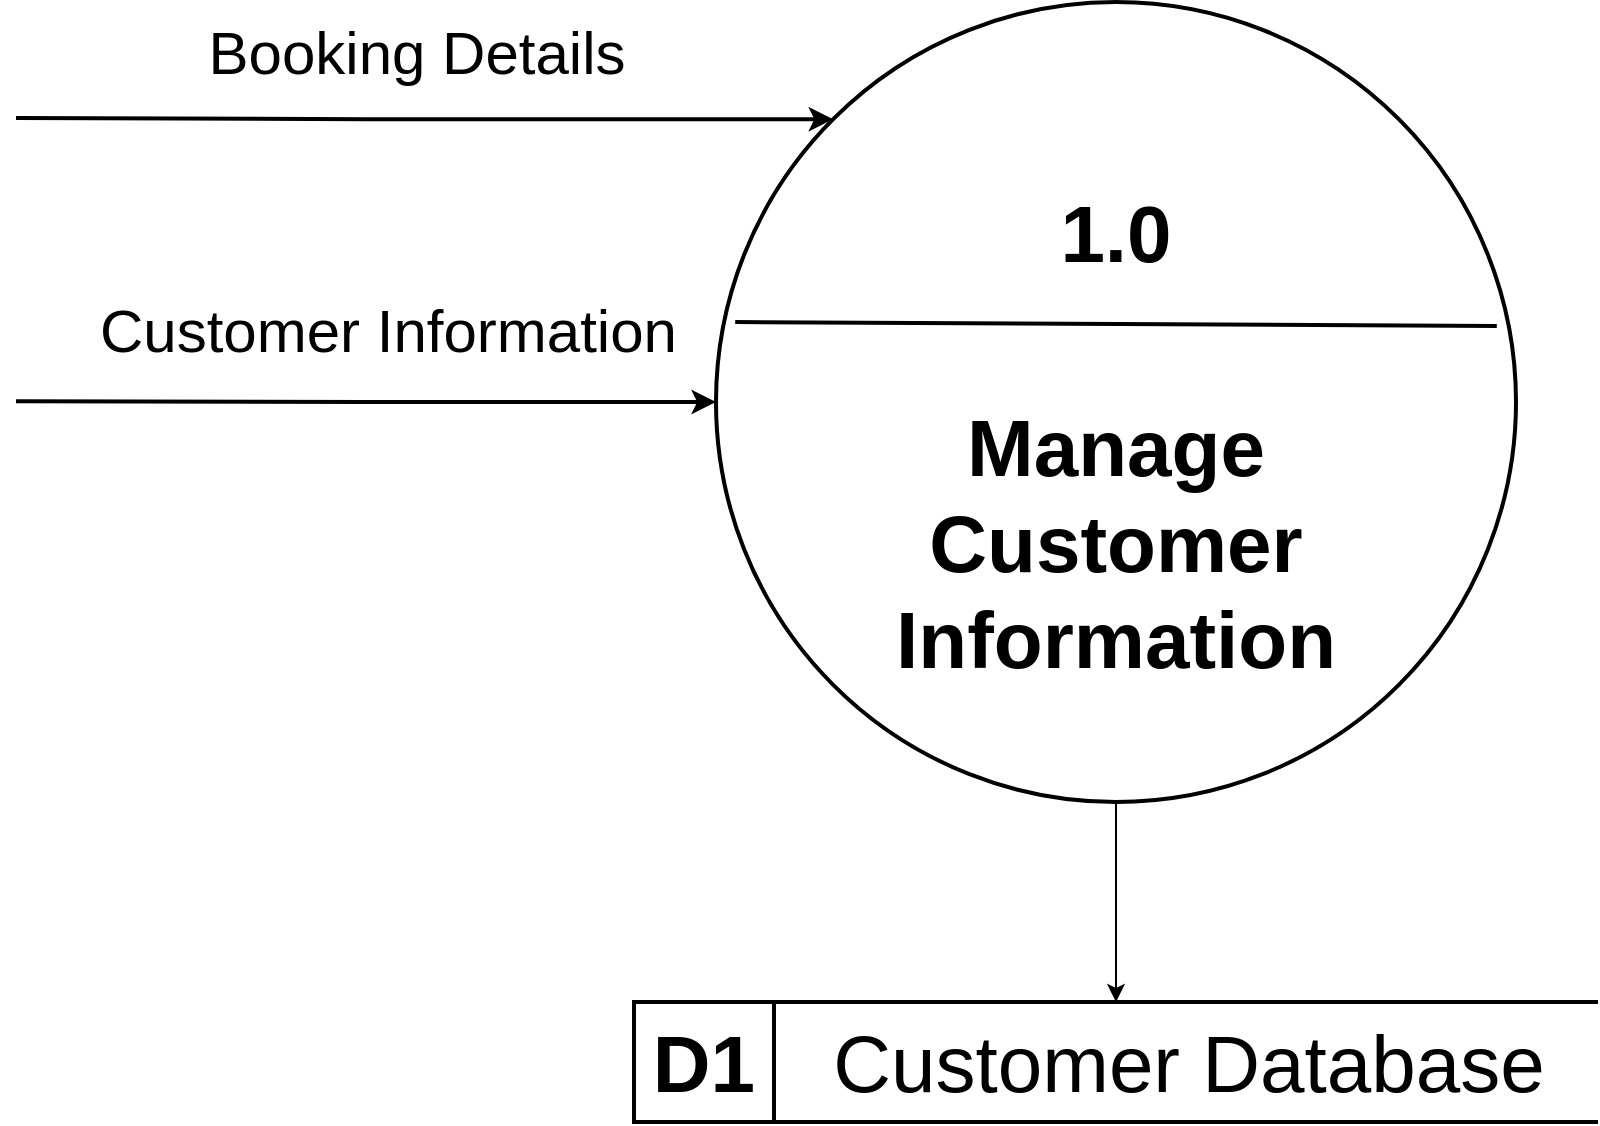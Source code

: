 <mxfile version="28.0.7">
  <diagram name="Page-1" id="x8abovbsH2CYleBulm1z">
    <mxGraphModel dx="1553" dy="972" grid="1" gridSize="10" guides="1" tooltips="1" connect="1" arrows="1" fold="1" page="1" pageScale="1" pageWidth="1400" pageHeight="850" math="0" shadow="0">
      <root>
        <mxCell id="0" />
        <mxCell id="1" parent="0" />
        <mxCell id="juGbRBueOJN0DVUIq-nO-7" style="edgeStyle=orthogonalEdgeStyle;rounded=0;orthogonalLoop=1;jettySize=auto;html=1;exitX=0;exitY=0;exitDx=0;exitDy=0;endArrow=none;endFill=0;startArrow=classic;startFill=1;strokeWidth=2;" edge="1" parent="1" source="juGbRBueOJN0DVUIq-nO-2">
          <mxGeometry relative="1" as="geometry">
            <mxPoint x="150" y="248" as="targetPoint" />
          </mxGeometry>
        </mxCell>
        <mxCell id="juGbRBueOJN0DVUIq-nO-10" style="edgeStyle=orthogonalEdgeStyle;rounded=0;orthogonalLoop=1;jettySize=auto;html=1;exitX=0;exitY=0.5;exitDx=0;exitDy=0;endArrow=none;endFill=0;startArrow=classic;startFill=1;strokeWidth=2;" edge="1" parent="1" source="juGbRBueOJN0DVUIq-nO-2">
          <mxGeometry relative="1" as="geometry">
            <mxPoint x="150" y="389.667" as="targetPoint" />
          </mxGeometry>
        </mxCell>
        <mxCell id="juGbRBueOJN0DVUIq-nO-15" style="edgeStyle=orthogonalEdgeStyle;rounded=0;orthogonalLoop=1;jettySize=auto;html=1;entryX=0;entryY=0.5;entryDx=0;entryDy=0;" edge="1" parent="1" source="juGbRBueOJN0DVUIq-nO-2" target="juGbRBueOJN0DVUIq-nO-13">
          <mxGeometry relative="1" as="geometry" />
        </mxCell>
        <mxCell id="juGbRBueOJN0DVUIq-nO-2" value="" style="ellipse;whiteSpace=wrap;html=1;aspect=fixed;strokeWidth=2;" vertex="1" parent="1">
          <mxGeometry x="500" y="190" width="400" height="400" as="geometry" />
        </mxCell>
        <mxCell id="juGbRBueOJN0DVUIq-nO-3" value="" style="endArrow=none;html=1;rounded=0;exitX=0.024;exitY=0.4;exitDx=0;exitDy=0;exitPerimeter=0;entryX=0.976;entryY=0.405;entryDx=0;entryDy=0;entryPerimeter=0;strokeWidth=2;" edge="1" parent="1" source="juGbRBueOJN0DVUIq-nO-2" target="juGbRBueOJN0DVUIq-nO-2">
          <mxGeometry width="50" height="50" relative="1" as="geometry">
            <mxPoint x="530" y="358" as="sourcePoint" />
            <mxPoint x="890" y="358" as="targetPoint" />
          </mxGeometry>
        </mxCell>
        <mxCell id="juGbRBueOJN0DVUIq-nO-4" value="&lt;b&gt;&lt;font&gt;1.0&lt;/font&gt;&lt;/b&gt;" style="text;html=1;align=center;verticalAlign=middle;whiteSpace=wrap;rounded=0;fontSize=40;strokeWidth=2;" vertex="1" parent="1">
          <mxGeometry x="670" y="290" width="60" height="30" as="geometry" />
        </mxCell>
        <mxCell id="juGbRBueOJN0DVUIq-nO-5" value="&lt;b&gt;&lt;font style=&quot;font-size: 40px;&quot;&gt;Manage Customer Information&lt;/font&gt;&lt;/b&gt;" style="text;html=1;align=center;verticalAlign=middle;whiteSpace=wrap;rounded=0;strokeWidth=2;" vertex="1" parent="1">
          <mxGeometry x="600" y="380" width="200" height="160" as="geometry" />
        </mxCell>
        <mxCell id="juGbRBueOJN0DVUIq-nO-8" value="&lt;font style=&quot;font-size: 30px;&quot;&gt;Booking Details&lt;/font&gt;" style="text;html=1;align=center;verticalAlign=middle;resizable=0;points=[];autosize=1;strokeColor=none;fillColor=none;" vertex="1" parent="1">
          <mxGeometry x="235" y="190" width="230" height="50" as="geometry" />
        </mxCell>
        <mxCell id="juGbRBueOJN0DVUIq-nO-11" value="&lt;span style=&quot;color: rgb(0, 0, 0); font-family: Helvetica; font-style: normal; font-variant-ligatures: normal; font-variant-caps: normal; font-weight: 400; letter-spacing: normal; orphans: 2; text-align: center; text-indent: 0px; text-transform: none; widows: 2; word-spacing: 0px; -webkit-text-stroke-width: 0px; white-space: nowrap; background-color: rgb(255, 255, 255); text-decoration-thickness: initial; text-decoration-style: initial; text-decoration-color: initial; float: none; display: inline !important;&quot;&gt;&lt;font style=&quot;font-size: 30px;&quot;&gt;Customer Information&lt;/font&gt;&lt;/span&gt;" style="text;whiteSpace=wrap;html=1;" vertex="1" parent="1">
          <mxGeometry x="190" y="330" width="300" height="50" as="geometry" />
        </mxCell>
        <mxCell id="juGbRBueOJN0DVUIq-nO-12" value="&lt;font style=&quot;font-size: 40px;&quot;&gt;D1&lt;/font&gt;" style="shape=partialRectangle;whiteSpace=wrap;html=1;top=0;bottom=0;fillColor=none;fontStyle=1;strokeWidth=2;" vertex="1" parent="1">
          <mxGeometry x="459" y="690" width="70" height="60" as="geometry" />
        </mxCell>
        <mxCell id="juGbRBueOJN0DVUIq-nO-13" value="" style="shape=partialRectangle;whiteSpace=wrap;html=1;top=0;bottom=0;fillColor=none;rotation=90;fontStyle=1;strokeWidth=2;" vertex="1" parent="1">
          <mxGeometry x="670" y="480" width="60" height="480" as="geometry" />
        </mxCell>
        <mxCell id="juGbRBueOJN0DVUIq-nO-14" value="&lt;font style=&quot;font-size: 40px;&quot;&gt;Customer Database&lt;/font&gt;" style="text;html=1;align=center;verticalAlign=middle;whiteSpace=wrap;rounded=0;strokeWidth=2;" vertex="1" parent="1">
          <mxGeometry x="545" y="705" width="383" height="30" as="geometry" />
        </mxCell>
      </root>
    </mxGraphModel>
  </diagram>
</mxfile>
